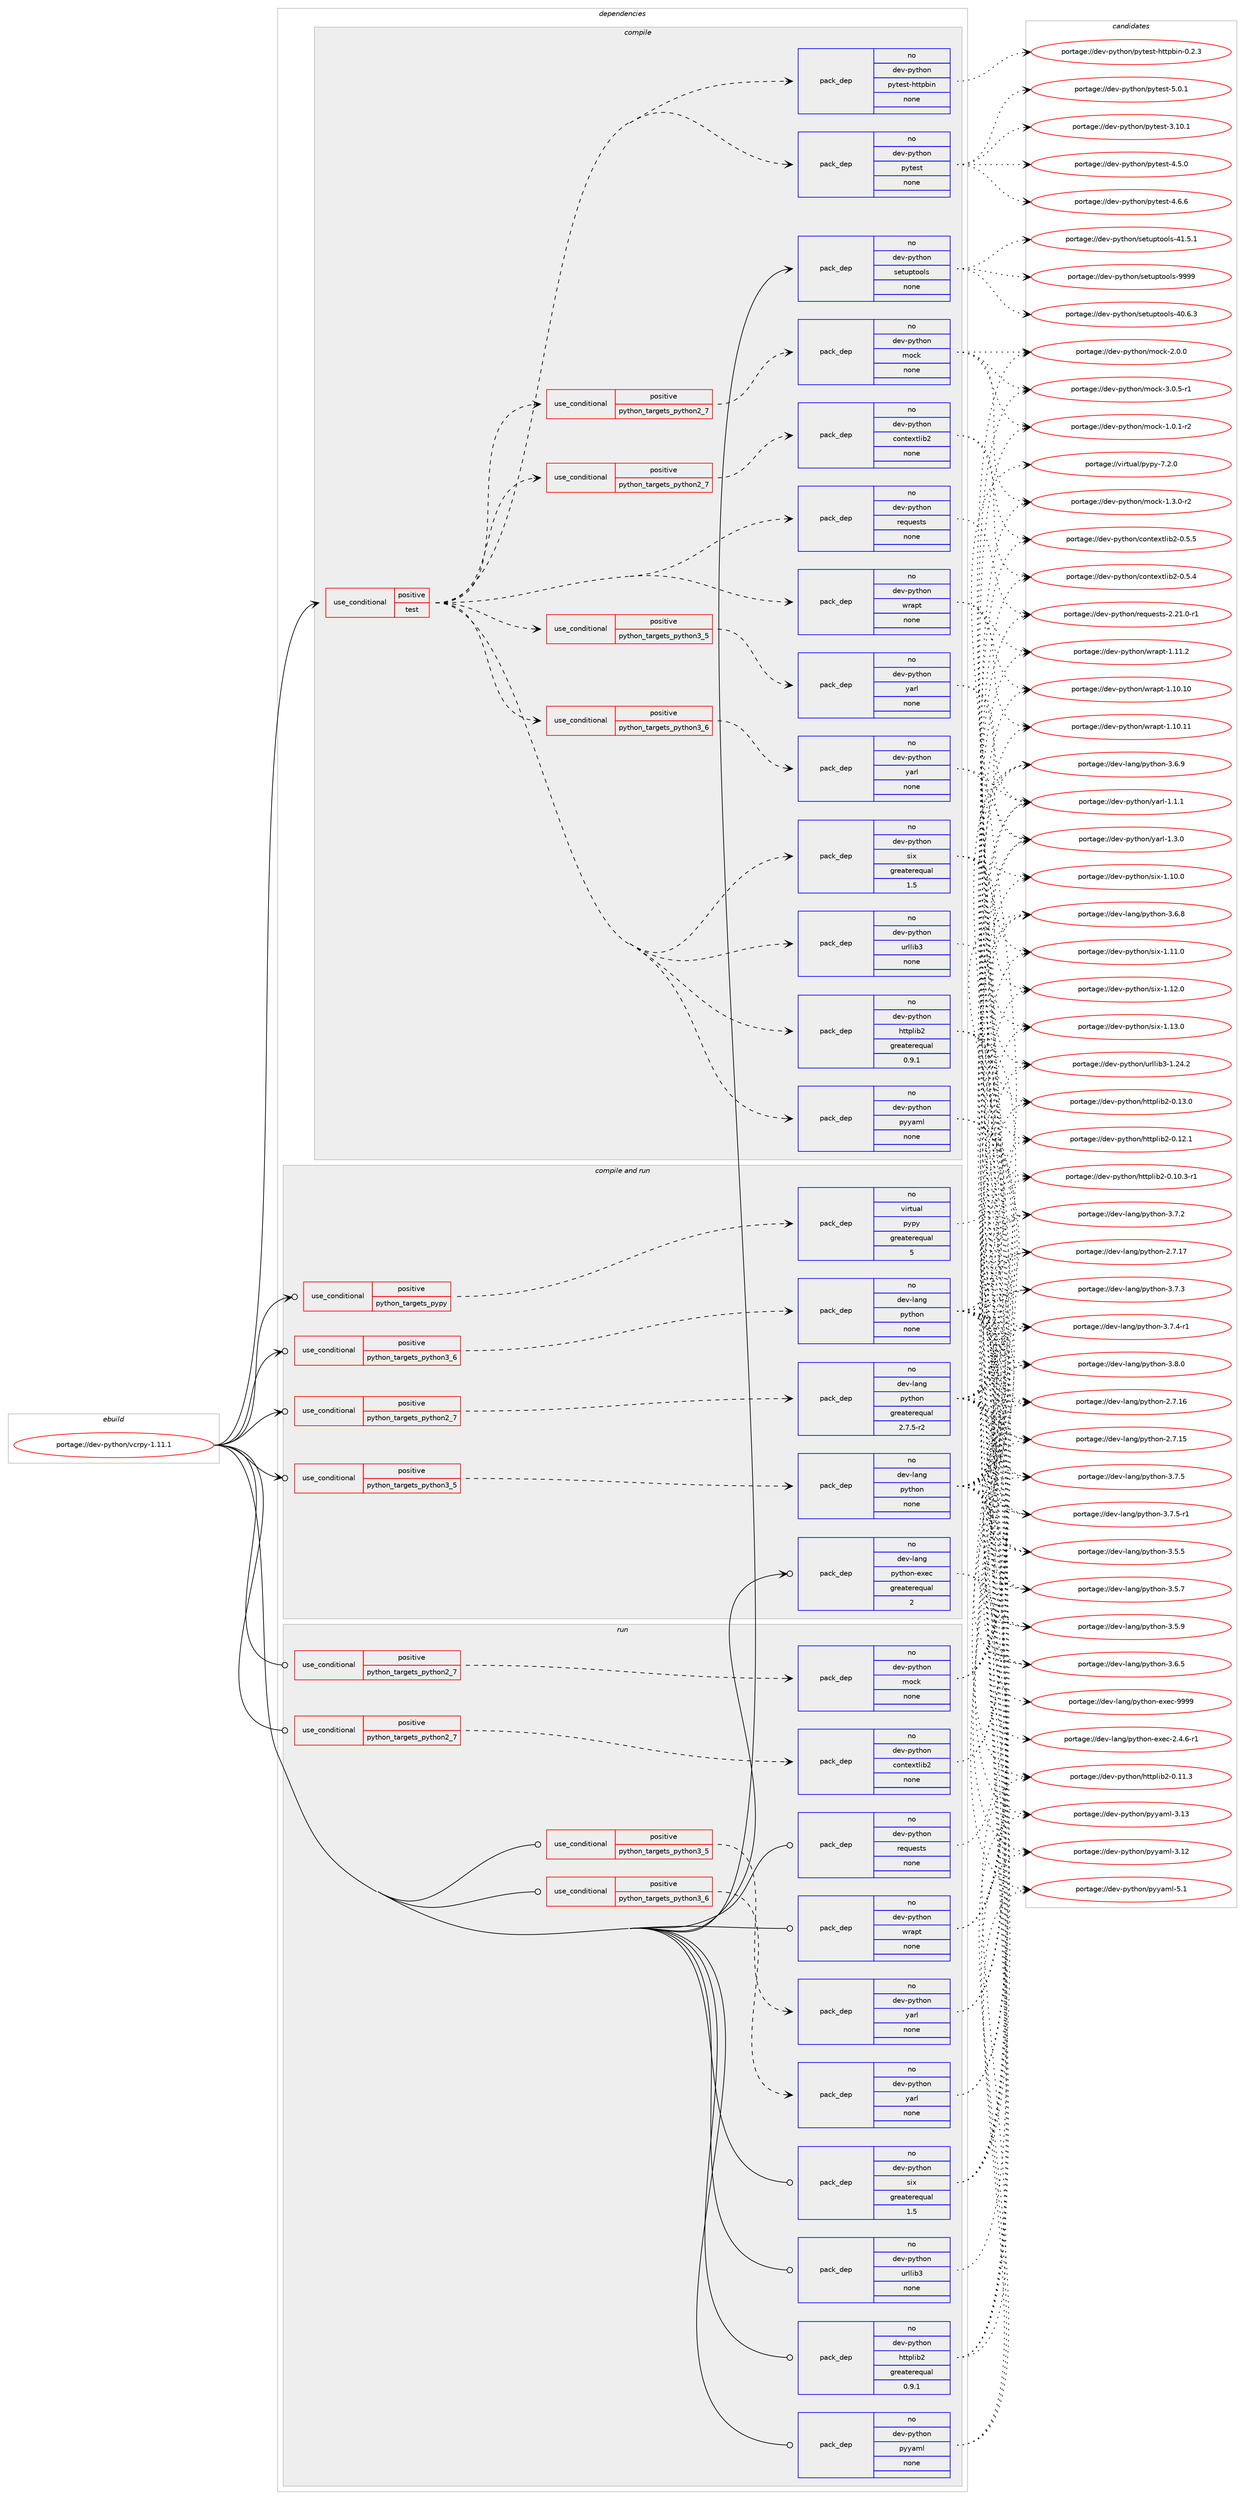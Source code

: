 digraph prolog {

# *************
# Graph options
# *************

newrank=true;
concentrate=true;
compound=true;
graph [rankdir=LR,fontname=Helvetica,fontsize=10,ranksep=1.5];#, ranksep=2.5, nodesep=0.2];
edge  [arrowhead=vee];
node  [fontname=Helvetica,fontsize=10];

# **********
# The ebuild
# **********

subgraph cluster_leftcol {
color=gray;
rank=same;
label=<<i>ebuild</i>>;
id [label="portage://dev-python/vcrpy-1.11.1", color=red, width=4, href="../dev-python/vcrpy-1.11.1.svg"];
}

# ****************
# The dependencies
# ****************

subgraph cluster_midcol {
color=gray;
label=<<i>dependencies</i>>;
subgraph cluster_compile {
fillcolor="#eeeeee";
style=filled;
label=<<i>compile</i>>;
subgraph cond40347 {
dependency177676 [label=<<TABLE BORDER="0" CELLBORDER="1" CELLSPACING="0" CELLPADDING="4"><TR><TD ROWSPAN="3" CELLPADDING="10">use_conditional</TD></TR><TR><TD>positive</TD></TR><TR><TD>test</TD></TR></TABLE>>, shape=none, color=red];
subgraph pack133919 {
dependency177677 [label=<<TABLE BORDER="0" CELLBORDER="1" CELLSPACING="0" CELLPADDING="4" WIDTH="220"><TR><TD ROWSPAN="6" CELLPADDING="30">pack_dep</TD></TR><TR><TD WIDTH="110">no</TD></TR><TR><TD>dev-python</TD></TR><TR><TD>httplib2</TD></TR><TR><TD>greaterequal</TD></TR><TR><TD>0.9.1</TD></TR></TABLE>>, shape=none, color=blue];
}
dependency177676:e -> dependency177677:w [weight=20,style="dashed",arrowhead="vee"];
subgraph pack133920 {
dependency177678 [label=<<TABLE BORDER="0" CELLBORDER="1" CELLSPACING="0" CELLPADDING="4" WIDTH="220"><TR><TD ROWSPAN="6" CELLPADDING="30">pack_dep</TD></TR><TR><TD WIDTH="110">no</TD></TR><TR><TD>dev-python</TD></TR><TR><TD>pyyaml</TD></TR><TR><TD>none</TD></TR><TR><TD></TD></TR></TABLE>>, shape=none, color=blue];
}
dependency177676:e -> dependency177678:w [weight=20,style="dashed",arrowhead="vee"];
subgraph pack133921 {
dependency177679 [label=<<TABLE BORDER="0" CELLBORDER="1" CELLSPACING="0" CELLPADDING="4" WIDTH="220"><TR><TD ROWSPAN="6" CELLPADDING="30">pack_dep</TD></TR><TR><TD WIDTH="110">no</TD></TR><TR><TD>dev-python</TD></TR><TR><TD>requests</TD></TR><TR><TD>none</TD></TR><TR><TD></TD></TR></TABLE>>, shape=none, color=blue];
}
dependency177676:e -> dependency177679:w [weight=20,style="dashed",arrowhead="vee"];
subgraph pack133922 {
dependency177680 [label=<<TABLE BORDER="0" CELLBORDER="1" CELLSPACING="0" CELLPADDING="4" WIDTH="220"><TR><TD ROWSPAN="6" CELLPADDING="30">pack_dep</TD></TR><TR><TD WIDTH="110">no</TD></TR><TR><TD>dev-python</TD></TR><TR><TD>six</TD></TR><TR><TD>greaterequal</TD></TR><TR><TD>1.5</TD></TR></TABLE>>, shape=none, color=blue];
}
dependency177676:e -> dependency177680:w [weight=20,style="dashed",arrowhead="vee"];
subgraph pack133923 {
dependency177681 [label=<<TABLE BORDER="0" CELLBORDER="1" CELLSPACING="0" CELLPADDING="4" WIDTH="220"><TR><TD ROWSPAN="6" CELLPADDING="30">pack_dep</TD></TR><TR><TD WIDTH="110">no</TD></TR><TR><TD>dev-python</TD></TR><TR><TD>urllib3</TD></TR><TR><TD>none</TD></TR><TR><TD></TD></TR></TABLE>>, shape=none, color=blue];
}
dependency177676:e -> dependency177681:w [weight=20,style="dashed",arrowhead="vee"];
subgraph pack133924 {
dependency177682 [label=<<TABLE BORDER="0" CELLBORDER="1" CELLSPACING="0" CELLPADDING="4" WIDTH="220"><TR><TD ROWSPAN="6" CELLPADDING="30">pack_dep</TD></TR><TR><TD WIDTH="110">no</TD></TR><TR><TD>dev-python</TD></TR><TR><TD>wrapt</TD></TR><TR><TD>none</TD></TR><TR><TD></TD></TR></TABLE>>, shape=none, color=blue];
}
dependency177676:e -> dependency177682:w [weight=20,style="dashed",arrowhead="vee"];
subgraph cond40348 {
dependency177683 [label=<<TABLE BORDER="0" CELLBORDER="1" CELLSPACING="0" CELLPADDING="4"><TR><TD ROWSPAN="3" CELLPADDING="10">use_conditional</TD></TR><TR><TD>positive</TD></TR><TR><TD>python_targets_python2_7</TD></TR></TABLE>>, shape=none, color=red];
subgraph pack133925 {
dependency177684 [label=<<TABLE BORDER="0" CELLBORDER="1" CELLSPACING="0" CELLPADDING="4" WIDTH="220"><TR><TD ROWSPAN="6" CELLPADDING="30">pack_dep</TD></TR><TR><TD WIDTH="110">no</TD></TR><TR><TD>dev-python</TD></TR><TR><TD>mock</TD></TR><TR><TD>none</TD></TR><TR><TD></TD></TR></TABLE>>, shape=none, color=blue];
}
dependency177683:e -> dependency177684:w [weight=20,style="dashed",arrowhead="vee"];
}
dependency177676:e -> dependency177683:w [weight=20,style="dashed",arrowhead="vee"];
subgraph cond40349 {
dependency177685 [label=<<TABLE BORDER="0" CELLBORDER="1" CELLSPACING="0" CELLPADDING="4"><TR><TD ROWSPAN="3" CELLPADDING="10">use_conditional</TD></TR><TR><TD>positive</TD></TR><TR><TD>python_targets_python2_7</TD></TR></TABLE>>, shape=none, color=red];
subgraph pack133926 {
dependency177686 [label=<<TABLE BORDER="0" CELLBORDER="1" CELLSPACING="0" CELLPADDING="4" WIDTH="220"><TR><TD ROWSPAN="6" CELLPADDING="30">pack_dep</TD></TR><TR><TD WIDTH="110">no</TD></TR><TR><TD>dev-python</TD></TR><TR><TD>contextlib2</TD></TR><TR><TD>none</TD></TR><TR><TD></TD></TR></TABLE>>, shape=none, color=blue];
}
dependency177685:e -> dependency177686:w [weight=20,style="dashed",arrowhead="vee"];
}
dependency177676:e -> dependency177685:w [weight=20,style="dashed",arrowhead="vee"];
subgraph cond40350 {
dependency177687 [label=<<TABLE BORDER="0" CELLBORDER="1" CELLSPACING="0" CELLPADDING="4"><TR><TD ROWSPAN="3" CELLPADDING="10">use_conditional</TD></TR><TR><TD>positive</TD></TR><TR><TD>python_targets_python3_5</TD></TR></TABLE>>, shape=none, color=red];
subgraph pack133927 {
dependency177688 [label=<<TABLE BORDER="0" CELLBORDER="1" CELLSPACING="0" CELLPADDING="4" WIDTH="220"><TR><TD ROWSPAN="6" CELLPADDING="30">pack_dep</TD></TR><TR><TD WIDTH="110">no</TD></TR><TR><TD>dev-python</TD></TR><TR><TD>yarl</TD></TR><TR><TD>none</TD></TR><TR><TD></TD></TR></TABLE>>, shape=none, color=blue];
}
dependency177687:e -> dependency177688:w [weight=20,style="dashed",arrowhead="vee"];
}
dependency177676:e -> dependency177687:w [weight=20,style="dashed",arrowhead="vee"];
subgraph cond40351 {
dependency177689 [label=<<TABLE BORDER="0" CELLBORDER="1" CELLSPACING="0" CELLPADDING="4"><TR><TD ROWSPAN="3" CELLPADDING="10">use_conditional</TD></TR><TR><TD>positive</TD></TR><TR><TD>python_targets_python3_6</TD></TR></TABLE>>, shape=none, color=red];
subgraph pack133928 {
dependency177690 [label=<<TABLE BORDER="0" CELLBORDER="1" CELLSPACING="0" CELLPADDING="4" WIDTH="220"><TR><TD ROWSPAN="6" CELLPADDING="30">pack_dep</TD></TR><TR><TD WIDTH="110">no</TD></TR><TR><TD>dev-python</TD></TR><TR><TD>yarl</TD></TR><TR><TD>none</TD></TR><TR><TD></TD></TR></TABLE>>, shape=none, color=blue];
}
dependency177689:e -> dependency177690:w [weight=20,style="dashed",arrowhead="vee"];
}
dependency177676:e -> dependency177689:w [weight=20,style="dashed",arrowhead="vee"];
subgraph pack133929 {
dependency177691 [label=<<TABLE BORDER="0" CELLBORDER="1" CELLSPACING="0" CELLPADDING="4" WIDTH="220"><TR><TD ROWSPAN="6" CELLPADDING="30">pack_dep</TD></TR><TR><TD WIDTH="110">no</TD></TR><TR><TD>dev-python</TD></TR><TR><TD>pytest</TD></TR><TR><TD>none</TD></TR><TR><TD></TD></TR></TABLE>>, shape=none, color=blue];
}
dependency177676:e -> dependency177691:w [weight=20,style="dashed",arrowhead="vee"];
subgraph pack133930 {
dependency177692 [label=<<TABLE BORDER="0" CELLBORDER="1" CELLSPACING="0" CELLPADDING="4" WIDTH="220"><TR><TD ROWSPAN="6" CELLPADDING="30">pack_dep</TD></TR><TR><TD WIDTH="110">no</TD></TR><TR><TD>dev-python</TD></TR><TR><TD>pytest-httpbin</TD></TR><TR><TD>none</TD></TR><TR><TD></TD></TR></TABLE>>, shape=none, color=blue];
}
dependency177676:e -> dependency177692:w [weight=20,style="dashed",arrowhead="vee"];
}
id:e -> dependency177676:w [weight=20,style="solid",arrowhead="vee"];
subgraph pack133931 {
dependency177693 [label=<<TABLE BORDER="0" CELLBORDER="1" CELLSPACING="0" CELLPADDING="4" WIDTH="220"><TR><TD ROWSPAN="6" CELLPADDING="30">pack_dep</TD></TR><TR><TD WIDTH="110">no</TD></TR><TR><TD>dev-python</TD></TR><TR><TD>setuptools</TD></TR><TR><TD>none</TD></TR><TR><TD></TD></TR></TABLE>>, shape=none, color=blue];
}
id:e -> dependency177693:w [weight=20,style="solid",arrowhead="vee"];
}
subgraph cluster_compileandrun {
fillcolor="#eeeeee";
style=filled;
label=<<i>compile and run</i>>;
subgraph cond40352 {
dependency177694 [label=<<TABLE BORDER="0" CELLBORDER="1" CELLSPACING="0" CELLPADDING="4"><TR><TD ROWSPAN="3" CELLPADDING="10">use_conditional</TD></TR><TR><TD>positive</TD></TR><TR><TD>python_targets_pypy</TD></TR></TABLE>>, shape=none, color=red];
subgraph pack133932 {
dependency177695 [label=<<TABLE BORDER="0" CELLBORDER="1" CELLSPACING="0" CELLPADDING="4" WIDTH="220"><TR><TD ROWSPAN="6" CELLPADDING="30">pack_dep</TD></TR><TR><TD WIDTH="110">no</TD></TR><TR><TD>virtual</TD></TR><TR><TD>pypy</TD></TR><TR><TD>greaterequal</TD></TR><TR><TD>5</TD></TR></TABLE>>, shape=none, color=blue];
}
dependency177694:e -> dependency177695:w [weight=20,style="dashed",arrowhead="vee"];
}
id:e -> dependency177694:w [weight=20,style="solid",arrowhead="odotvee"];
subgraph cond40353 {
dependency177696 [label=<<TABLE BORDER="0" CELLBORDER="1" CELLSPACING="0" CELLPADDING="4"><TR><TD ROWSPAN="3" CELLPADDING="10">use_conditional</TD></TR><TR><TD>positive</TD></TR><TR><TD>python_targets_python2_7</TD></TR></TABLE>>, shape=none, color=red];
subgraph pack133933 {
dependency177697 [label=<<TABLE BORDER="0" CELLBORDER="1" CELLSPACING="0" CELLPADDING="4" WIDTH="220"><TR><TD ROWSPAN="6" CELLPADDING="30">pack_dep</TD></TR><TR><TD WIDTH="110">no</TD></TR><TR><TD>dev-lang</TD></TR><TR><TD>python</TD></TR><TR><TD>greaterequal</TD></TR><TR><TD>2.7.5-r2</TD></TR></TABLE>>, shape=none, color=blue];
}
dependency177696:e -> dependency177697:w [weight=20,style="dashed",arrowhead="vee"];
}
id:e -> dependency177696:w [weight=20,style="solid",arrowhead="odotvee"];
subgraph cond40354 {
dependency177698 [label=<<TABLE BORDER="0" CELLBORDER="1" CELLSPACING="0" CELLPADDING="4"><TR><TD ROWSPAN="3" CELLPADDING="10">use_conditional</TD></TR><TR><TD>positive</TD></TR><TR><TD>python_targets_python3_5</TD></TR></TABLE>>, shape=none, color=red];
subgraph pack133934 {
dependency177699 [label=<<TABLE BORDER="0" CELLBORDER="1" CELLSPACING="0" CELLPADDING="4" WIDTH="220"><TR><TD ROWSPAN="6" CELLPADDING="30">pack_dep</TD></TR><TR><TD WIDTH="110">no</TD></TR><TR><TD>dev-lang</TD></TR><TR><TD>python</TD></TR><TR><TD>none</TD></TR><TR><TD></TD></TR></TABLE>>, shape=none, color=blue];
}
dependency177698:e -> dependency177699:w [weight=20,style="dashed",arrowhead="vee"];
}
id:e -> dependency177698:w [weight=20,style="solid",arrowhead="odotvee"];
subgraph cond40355 {
dependency177700 [label=<<TABLE BORDER="0" CELLBORDER="1" CELLSPACING="0" CELLPADDING="4"><TR><TD ROWSPAN="3" CELLPADDING="10">use_conditional</TD></TR><TR><TD>positive</TD></TR><TR><TD>python_targets_python3_6</TD></TR></TABLE>>, shape=none, color=red];
subgraph pack133935 {
dependency177701 [label=<<TABLE BORDER="0" CELLBORDER="1" CELLSPACING="0" CELLPADDING="4" WIDTH="220"><TR><TD ROWSPAN="6" CELLPADDING="30">pack_dep</TD></TR><TR><TD WIDTH="110">no</TD></TR><TR><TD>dev-lang</TD></TR><TR><TD>python</TD></TR><TR><TD>none</TD></TR><TR><TD></TD></TR></TABLE>>, shape=none, color=blue];
}
dependency177700:e -> dependency177701:w [weight=20,style="dashed",arrowhead="vee"];
}
id:e -> dependency177700:w [weight=20,style="solid",arrowhead="odotvee"];
subgraph pack133936 {
dependency177702 [label=<<TABLE BORDER="0" CELLBORDER="1" CELLSPACING="0" CELLPADDING="4" WIDTH="220"><TR><TD ROWSPAN="6" CELLPADDING="30">pack_dep</TD></TR><TR><TD WIDTH="110">no</TD></TR><TR><TD>dev-lang</TD></TR><TR><TD>python-exec</TD></TR><TR><TD>greaterequal</TD></TR><TR><TD>2</TD></TR></TABLE>>, shape=none, color=blue];
}
id:e -> dependency177702:w [weight=20,style="solid",arrowhead="odotvee"];
}
subgraph cluster_run {
fillcolor="#eeeeee";
style=filled;
label=<<i>run</i>>;
subgraph cond40356 {
dependency177703 [label=<<TABLE BORDER="0" CELLBORDER="1" CELLSPACING="0" CELLPADDING="4"><TR><TD ROWSPAN="3" CELLPADDING="10">use_conditional</TD></TR><TR><TD>positive</TD></TR><TR><TD>python_targets_python2_7</TD></TR></TABLE>>, shape=none, color=red];
subgraph pack133937 {
dependency177704 [label=<<TABLE BORDER="0" CELLBORDER="1" CELLSPACING="0" CELLPADDING="4" WIDTH="220"><TR><TD ROWSPAN="6" CELLPADDING="30">pack_dep</TD></TR><TR><TD WIDTH="110">no</TD></TR><TR><TD>dev-python</TD></TR><TR><TD>contextlib2</TD></TR><TR><TD>none</TD></TR><TR><TD></TD></TR></TABLE>>, shape=none, color=blue];
}
dependency177703:e -> dependency177704:w [weight=20,style="dashed",arrowhead="vee"];
}
id:e -> dependency177703:w [weight=20,style="solid",arrowhead="odot"];
subgraph cond40357 {
dependency177705 [label=<<TABLE BORDER="0" CELLBORDER="1" CELLSPACING="0" CELLPADDING="4"><TR><TD ROWSPAN="3" CELLPADDING="10">use_conditional</TD></TR><TR><TD>positive</TD></TR><TR><TD>python_targets_python2_7</TD></TR></TABLE>>, shape=none, color=red];
subgraph pack133938 {
dependency177706 [label=<<TABLE BORDER="0" CELLBORDER="1" CELLSPACING="0" CELLPADDING="4" WIDTH="220"><TR><TD ROWSPAN="6" CELLPADDING="30">pack_dep</TD></TR><TR><TD WIDTH="110">no</TD></TR><TR><TD>dev-python</TD></TR><TR><TD>mock</TD></TR><TR><TD>none</TD></TR><TR><TD></TD></TR></TABLE>>, shape=none, color=blue];
}
dependency177705:e -> dependency177706:w [weight=20,style="dashed",arrowhead="vee"];
}
id:e -> dependency177705:w [weight=20,style="solid",arrowhead="odot"];
subgraph cond40358 {
dependency177707 [label=<<TABLE BORDER="0" CELLBORDER="1" CELLSPACING="0" CELLPADDING="4"><TR><TD ROWSPAN="3" CELLPADDING="10">use_conditional</TD></TR><TR><TD>positive</TD></TR><TR><TD>python_targets_python3_5</TD></TR></TABLE>>, shape=none, color=red];
subgraph pack133939 {
dependency177708 [label=<<TABLE BORDER="0" CELLBORDER="1" CELLSPACING="0" CELLPADDING="4" WIDTH="220"><TR><TD ROWSPAN="6" CELLPADDING="30">pack_dep</TD></TR><TR><TD WIDTH="110">no</TD></TR><TR><TD>dev-python</TD></TR><TR><TD>yarl</TD></TR><TR><TD>none</TD></TR><TR><TD></TD></TR></TABLE>>, shape=none, color=blue];
}
dependency177707:e -> dependency177708:w [weight=20,style="dashed",arrowhead="vee"];
}
id:e -> dependency177707:w [weight=20,style="solid",arrowhead="odot"];
subgraph cond40359 {
dependency177709 [label=<<TABLE BORDER="0" CELLBORDER="1" CELLSPACING="0" CELLPADDING="4"><TR><TD ROWSPAN="3" CELLPADDING="10">use_conditional</TD></TR><TR><TD>positive</TD></TR><TR><TD>python_targets_python3_6</TD></TR></TABLE>>, shape=none, color=red];
subgraph pack133940 {
dependency177710 [label=<<TABLE BORDER="0" CELLBORDER="1" CELLSPACING="0" CELLPADDING="4" WIDTH="220"><TR><TD ROWSPAN="6" CELLPADDING="30">pack_dep</TD></TR><TR><TD WIDTH="110">no</TD></TR><TR><TD>dev-python</TD></TR><TR><TD>yarl</TD></TR><TR><TD>none</TD></TR><TR><TD></TD></TR></TABLE>>, shape=none, color=blue];
}
dependency177709:e -> dependency177710:w [weight=20,style="dashed",arrowhead="vee"];
}
id:e -> dependency177709:w [weight=20,style="solid",arrowhead="odot"];
subgraph pack133941 {
dependency177711 [label=<<TABLE BORDER="0" CELLBORDER="1" CELLSPACING="0" CELLPADDING="4" WIDTH="220"><TR><TD ROWSPAN="6" CELLPADDING="30">pack_dep</TD></TR><TR><TD WIDTH="110">no</TD></TR><TR><TD>dev-python</TD></TR><TR><TD>httplib2</TD></TR><TR><TD>greaterequal</TD></TR><TR><TD>0.9.1</TD></TR></TABLE>>, shape=none, color=blue];
}
id:e -> dependency177711:w [weight=20,style="solid",arrowhead="odot"];
subgraph pack133942 {
dependency177712 [label=<<TABLE BORDER="0" CELLBORDER="1" CELLSPACING="0" CELLPADDING="4" WIDTH="220"><TR><TD ROWSPAN="6" CELLPADDING="30">pack_dep</TD></TR><TR><TD WIDTH="110">no</TD></TR><TR><TD>dev-python</TD></TR><TR><TD>pyyaml</TD></TR><TR><TD>none</TD></TR><TR><TD></TD></TR></TABLE>>, shape=none, color=blue];
}
id:e -> dependency177712:w [weight=20,style="solid",arrowhead="odot"];
subgraph pack133943 {
dependency177713 [label=<<TABLE BORDER="0" CELLBORDER="1" CELLSPACING="0" CELLPADDING="4" WIDTH="220"><TR><TD ROWSPAN="6" CELLPADDING="30">pack_dep</TD></TR><TR><TD WIDTH="110">no</TD></TR><TR><TD>dev-python</TD></TR><TR><TD>requests</TD></TR><TR><TD>none</TD></TR><TR><TD></TD></TR></TABLE>>, shape=none, color=blue];
}
id:e -> dependency177713:w [weight=20,style="solid",arrowhead="odot"];
subgraph pack133944 {
dependency177714 [label=<<TABLE BORDER="0" CELLBORDER="1" CELLSPACING="0" CELLPADDING="4" WIDTH="220"><TR><TD ROWSPAN="6" CELLPADDING="30">pack_dep</TD></TR><TR><TD WIDTH="110">no</TD></TR><TR><TD>dev-python</TD></TR><TR><TD>six</TD></TR><TR><TD>greaterequal</TD></TR><TR><TD>1.5</TD></TR></TABLE>>, shape=none, color=blue];
}
id:e -> dependency177714:w [weight=20,style="solid",arrowhead="odot"];
subgraph pack133945 {
dependency177715 [label=<<TABLE BORDER="0" CELLBORDER="1" CELLSPACING="0" CELLPADDING="4" WIDTH="220"><TR><TD ROWSPAN="6" CELLPADDING="30">pack_dep</TD></TR><TR><TD WIDTH="110">no</TD></TR><TR><TD>dev-python</TD></TR><TR><TD>urllib3</TD></TR><TR><TD>none</TD></TR><TR><TD></TD></TR></TABLE>>, shape=none, color=blue];
}
id:e -> dependency177715:w [weight=20,style="solid",arrowhead="odot"];
subgraph pack133946 {
dependency177716 [label=<<TABLE BORDER="0" CELLBORDER="1" CELLSPACING="0" CELLPADDING="4" WIDTH="220"><TR><TD ROWSPAN="6" CELLPADDING="30">pack_dep</TD></TR><TR><TD WIDTH="110">no</TD></TR><TR><TD>dev-python</TD></TR><TR><TD>wrapt</TD></TR><TR><TD>none</TD></TR><TR><TD></TD></TR></TABLE>>, shape=none, color=blue];
}
id:e -> dependency177716:w [weight=20,style="solid",arrowhead="odot"];
}
}

# **************
# The candidates
# **************

subgraph cluster_choices {
rank=same;
color=gray;
label=<<i>candidates</i>>;

subgraph choice133919 {
color=black;
nodesep=1;
choiceportage10010111845112121116104111110471041161161121081059850454846494846514511449 [label="portage://dev-python/httplib2-0.10.3-r1", color=red, width=4,href="../dev-python/httplib2-0.10.3-r1.svg"];
choiceportage1001011184511212111610411111047104116116112108105985045484649494651 [label="portage://dev-python/httplib2-0.11.3", color=red, width=4,href="../dev-python/httplib2-0.11.3.svg"];
choiceportage1001011184511212111610411111047104116116112108105985045484649504649 [label="portage://dev-python/httplib2-0.12.1", color=red, width=4,href="../dev-python/httplib2-0.12.1.svg"];
choiceportage1001011184511212111610411111047104116116112108105985045484649514648 [label="portage://dev-python/httplib2-0.13.0", color=red, width=4,href="../dev-python/httplib2-0.13.0.svg"];
dependency177677:e -> choiceportage10010111845112121116104111110471041161161121081059850454846494846514511449:w [style=dotted,weight="100"];
dependency177677:e -> choiceportage1001011184511212111610411111047104116116112108105985045484649494651:w [style=dotted,weight="100"];
dependency177677:e -> choiceportage1001011184511212111610411111047104116116112108105985045484649504649:w [style=dotted,weight="100"];
dependency177677:e -> choiceportage1001011184511212111610411111047104116116112108105985045484649514648:w [style=dotted,weight="100"];
}
subgraph choice133920 {
color=black;
nodesep=1;
choiceportage1001011184511212111610411111047112121121971091084551464950 [label="portage://dev-python/pyyaml-3.12", color=red, width=4,href="../dev-python/pyyaml-3.12.svg"];
choiceportage1001011184511212111610411111047112121121971091084551464951 [label="portage://dev-python/pyyaml-3.13", color=red, width=4,href="../dev-python/pyyaml-3.13.svg"];
choiceportage10010111845112121116104111110471121211219710910845534649 [label="portage://dev-python/pyyaml-5.1", color=red, width=4,href="../dev-python/pyyaml-5.1.svg"];
dependency177678:e -> choiceportage1001011184511212111610411111047112121121971091084551464950:w [style=dotted,weight="100"];
dependency177678:e -> choiceportage1001011184511212111610411111047112121121971091084551464951:w [style=dotted,weight="100"];
dependency177678:e -> choiceportage10010111845112121116104111110471121211219710910845534649:w [style=dotted,weight="100"];
}
subgraph choice133921 {
color=black;
nodesep=1;
choiceportage1001011184511212111610411111047114101113117101115116115455046504946484511449 [label="portage://dev-python/requests-2.21.0-r1", color=red, width=4,href="../dev-python/requests-2.21.0-r1.svg"];
dependency177679:e -> choiceportage1001011184511212111610411111047114101113117101115116115455046504946484511449:w [style=dotted,weight="100"];
}
subgraph choice133922 {
color=black;
nodesep=1;
choiceportage100101118451121211161041111104711510512045494649484648 [label="portage://dev-python/six-1.10.0", color=red, width=4,href="../dev-python/six-1.10.0.svg"];
choiceportage100101118451121211161041111104711510512045494649494648 [label="portage://dev-python/six-1.11.0", color=red, width=4,href="../dev-python/six-1.11.0.svg"];
choiceportage100101118451121211161041111104711510512045494649504648 [label="portage://dev-python/six-1.12.0", color=red, width=4,href="../dev-python/six-1.12.0.svg"];
choiceportage100101118451121211161041111104711510512045494649514648 [label="portage://dev-python/six-1.13.0", color=red, width=4,href="../dev-python/six-1.13.0.svg"];
dependency177680:e -> choiceportage100101118451121211161041111104711510512045494649484648:w [style=dotted,weight="100"];
dependency177680:e -> choiceportage100101118451121211161041111104711510512045494649494648:w [style=dotted,weight="100"];
dependency177680:e -> choiceportage100101118451121211161041111104711510512045494649504648:w [style=dotted,weight="100"];
dependency177680:e -> choiceportage100101118451121211161041111104711510512045494649514648:w [style=dotted,weight="100"];
}
subgraph choice133923 {
color=black;
nodesep=1;
choiceportage1001011184511212111610411111047117114108108105985145494650524650 [label="portage://dev-python/urllib3-1.24.2", color=red, width=4,href="../dev-python/urllib3-1.24.2.svg"];
dependency177681:e -> choiceportage1001011184511212111610411111047117114108108105985145494650524650:w [style=dotted,weight="100"];
}
subgraph choice133924 {
color=black;
nodesep=1;
choiceportage1001011184511212111610411111047119114971121164549464948464948 [label="portage://dev-python/wrapt-1.10.10", color=red, width=4,href="../dev-python/wrapt-1.10.10.svg"];
choiceportage1001011184511212111610411111047119114971121164549464948464949 [label="portage://dev-python/wrapt-1.10.11", color=red, width=4,href="../dev-python/wrapt-1.10.11.svg"];
choiceportage10010111845112121116104111110471191149711211645494649494650 [label="portage://dev-python/wrapt-1.11.2", color=red, width=4,href="../dev-python/wrapt-1.11.2.svg"];
dependency177682:e -> choiceportage1001011184511212111610411111047119114971121164549464948464948:w [style=dotted,weight="100"];
dependency177682:e -> choiceportage1001011184511212111610411111047119114971121164549464948464949:w [style=dotted,weight="100"];
dependency177682:e -> choiceportage10010111845112121116104111110471191149711211645494649494650:w [style=dotted,weight="100"];
}
subgraph choice133925 {
color=black;
nodesep=1;
choiceportage1001011184511212111610411111047109111991074549464846494511450 [label="portage://dev-python/mock-1.0.1-r2", color=red, width=4,href="../dev-python/mock-1.0.1-r2.svg"];
choiceportage1001011184511212111610411111047109111991074549465146484511450 [label="portage://dev-python/mock-1.3.0-r2", color=red, width=4,href="../dev-python/mock-1.3.0-r2.svg"];
choiceportage100101118451121211161041111104710911199107455046484648 [label="portage://dev-python/mock-2.0.0", color=red, width=4,href="../dev-python/mock-2.0.0.svg"];
choiceportage1001011184511212111610411111047109111991074551464846534511449 [label="portage://dev-python/mock-3.0.5-r1", color=red, width=4,href="../dev-python/mock-3.0.5-r1.svg"];
dependency177684:e -> choiceportage1001011184511212111610411111047109111991074549464846494511450:w [style=dotted,weight="100"];
dependency177684:e -> choiceportage1001011184511212111610411111047109111991074549465146484511450:w [style=dotted,weight="100"];
dependency177684:e -> choiceportage100101118451121211161041111104710911199107455046484648:w [style=dotted,weight="100"];
dependency177684:e -> choiceportage1001011184511212111610411111047109111991074551464846534511449:w [style=dotted,weight="100"];
}
subgraph choice133926 {
color=black;
nodesep=1;
choiceportage1001011184511212111610411111047991111101161011201161081059850454846534652 [label="portage://dev-python/contextlib2-0.5.4", color=red, width=4,href="../dev-python/contextlib2-0.5.4.svg"];
choiceportage1001011184511212111610411111047991111101161011201161081059850454846534653 [label="portage://dev-python/contextlib2-0.5.5", color=red, width=4,href="../dev-python/contextlib2-0.5.5.svg"];
dependency177686:e -> choiceportage1001011184511212111610411111047991111101161011201161081059850454846534652:w [style=dotted,weight="100"];
dependency177686:e -> choiceportage1001011184511212111610411111047991111101161011201161081059850454846534653:w [style=dotted,weight="100"];
}
subgraph choice133927 {
color=black;
nodesep=1;
choiceportage100101118451121211161041111104712197114108454946494649 [label="portage://dev-python/yarl-1.1.1", color=red, width=4,href="../dev-python/yarl-1.1.1.svg"];
choiceportage100101118451121211161041111104712197114108454946514648 [label="portage://dev-python/yarl-1.3.0", color=red, width=4,href="../dev-python/yarl-1.3.0.svg"];
dependency177688:e -> choiceportage100101118451121211161041111104712197114108454946494649:w [style=dotted,weight="100"];
dependency177688:e -> choiceportage100101118451121211161041111104712197114108454946514648:w [style=dotted,weight="100"];
}
subgraph choice133928 {
color=black;
nodesep=1;
choiceportage100101118451121211161041111104712197114108454946494649 [label="portage://dev-python/yarl-1.1.1", color=red, width=4,href="../dev-python/yarl-1.1.1.svg"];
choiceportage100101118451121211161041111104712197114108454946514648 [label="portage://dev-python/yarl-1.3.0", color=red, width=4,href="../dev-python/yarl-1.3.0.svg"];
dependency177690:e -> choiceportage100101118451121211161041111104712197114108454946494649:w [style=dotted,weight="100"];
dependency177690:e -> choiceportage100101118451121211161041111104712197114108454946514648:w [style=dotted,weight="100"];
}
subgraph choice133929 {
color=black;
nodesep=1;
choiceportage100101118451121211161041111104711212111610111511645514649484649 [label="portage://dev-python/pytest-3.10.1", color=red, width=4,href="../dev-python/pytest-3.10.1.svg"];
choiceportage1001011184511212111610411111047112121116101115116455246534648 [label="portage://dev-python/pytest-4.5.0", color=red, width=4,href="../dev-python/pytest-4.5.0.svg"];
choiceportage1001011184511212111610411111047112121116101115116455246544654 [label="portage://dev-python/pytest-4.6.6", color=red, width=4,href="../dev-python/pytest-4.6.6.svg"];
choiceportage1001011184511212111610411111047112121116101115116455346484649 [label="portage://dev-python/pytest-5.0.1", color=red, width=4,href="../dev-python/pytest-5.0.1.svg"];
dependency177691:e -> choiceportage100101118451121211161041111104711212111610111511645514649484649:w [style=dotted,weight="100"];
dependency177691:e -> choiceportage1001011184511212111610411111047112121116101115116455246534648:w [style=dotted,weight="100"];
dependency177691:e -> choiceportage1001011184511212111610411111047112121116101115116455246544654:w [style=dotted,weight="100"];
dependency177691:e -> choiceportage1001011184511212111610411111047112121116101115116455346484649:w [style=dotted,weight="100"];
}
subgraph choice133930 {
color=black;
nodesep=1;
choiceportage10010111845112121116104111110471121211161011151164510411611611298105110454846504651 [label="portage://dev-python/pytest-httpbin-0.2.3", color=red, width=4,href="../dev-python/pytest-httpbin-0.2.3.svg"];
dependency177692:e -> choiceportage10010111845112121116104111110471121211161011151164510411611611298105110454846504651:w [style=dotted,weight="100"];
}
subgraph choice133931 {
color=black;
nodesep=1;
choiceportage100101118451121211161041111104711510111611711211611111110811545524846544651 [label="portage://dev-python/setuptools-40.6.3", color=red, width=4,href="../dev-python/setuptools-40.6.3.svg"];
choiceportage100101118451121211161041111104711510111611711211611111110811545524946534649 [label="portage://dev-python/setuptools-41.5.1", color=red, width=4,href="../dev-python/setuptools-41.5.1.svg"];
choiceportage10010111845112121116104111110471151011161171121161111111081154557575757 [label="portage://dev-python/setuptools-9999", color=red, width=4,href="../dev-python/setuptools-9999.svg"];
dependency177693:e -> choiceportage100101118451121211161041111104711510111611711211611111110811545524846544651:w [style=dotted,weight="100"];
dependency177693:e -> choiceportage100101118451121211161041111104711510111611711211611111110811545524946534649:w [style=dotted,weight="100"];
dependency177693:e -> choiceportage10010111845112121116104111110471151011161171121161111111081154557575757:w [style=dotted,weight="100"];
}
subgraph choice133932 {
color=black;
nodesep=1;
choiceportage1181051141161179710847112121112121455546504648 [label="portage://virtual/pypy-7.2.0", color=red, width=4,href="../virtual/pypy-7.2.0.svg"];
dependency177695:e -> choiceportage1181051141161179710847112121112121455546504648:w [style=dotted,weight="100"];
}
subgraph choice133933 {
color=black;
nodesep=1;
choiceportage10010111845108971101034711212111610411111045504655464953 [label="portage://dev-lang/python-2.7.15", color=red, width=4,href="../dev-lang/python-2.7.15.svg"];
choiceportage10010111845108971101034711212111610411111045504655464954 [label="portage://dev-lang/python-2.7.16", color=red, width=4,href="../dev-lang/python-2.7.16.svg"];
choiceportage10010111845108971101034711212111610411111045504655464955 [label="portage://dev-lang/python-2.7.17", color=red, width=4,href="../dev-lang/python-2.7.17.svg"];
choiceportage100101118451089711010347112121116104111110455146534653 [label="portage://dev-lang/python-3.5.5", color=red, width=4,href="../dev-lang/python-3.5.5.svg"];
choiceportage100101118451089711010347112121116104111110455146534655 [label="portage://dev-lang/python-3.5.7", color=red, width=4,href="../dev-lang/python-3.5.7.svg"];
choiceportage100101118451089711010347112121116104111110455146534657 [label="portage://dev-lang/python-3.5.9", color=red, width=4,href="../dev-lang/python-3.5.9.svg"];
choiceportage100101118451089711010347112121116104111110455146544653 [label="portage://dev-lang/python-3.6.5", color=red, width=4,href="../dev-lang/python-3.6.5.svg"];
choiceportage100101118451089711010347112121116104111110455146544656 [label="portage://dev-lang/python-3.6.8", color=red, width=4,href="../dev-lang/python-3.6.8.svg"];
choiceportage100101118451089711010347112121116104111110455146544657 [label="portage://dev-lang/python-3.6.9", color=red, width=4,href="../dev-lang/python-3.6.9.svg"];
choiceportage100101118451089711010347112121116104111110455146554650 [label="portage://dev-lang/python-3.7.2", color=red, width=4,href="../dev-lang/python-3.7.2.svg"];
choiceportage100101118451089711010347112121116104111110455146554651 [label="portage://dev-lang/python-3.7.3", color=red, width=4,href="../dev-lang/python-3.7.3.svg"];
choiceportage1001011184510897110103471121211161041111104551465546524511449 [label="portage://dev-lang/python-3.7.4-r1", color=red, width=4,href="../dev-lang/python-3.7.4-r1.svg"];
choiceportage100101118451089711010347112121116104111110455146554653 [label="portage://dev-lang/python-3.7.5", color=red, width=4,href="../dev-lang/python-3.7.5.svg"];
choiceportage1001011184510897110103471121211161041111104551465546534511449 [label="portage://dev-lang/python-3.7.5-r1", color=red, width=4,href="../dev-lang/python-3.7.5-r1.svg"];
choiceportage100101118451089711010347112121116104111110455146564648 [label="portage://dev-lang/python-3.8.0", color=red, width=4,href="../dev-lang/python-3.8.0.svg"];
dependency177697:e -> choiceportage10010111845108971101034711212111610411111045504655464953:w [style=dotted,weight="100"];
dependency177697:e -> choiceportage10010111845108971101034711212111610411111045504655464954:w [style=dotted,weight="100"];
dependency177697:e -> choiceportage10010111845108971101034711212111610411111045504655464955:w [style=dotted,weight="100"];
dependency177697:e -> choiceportage100101118451089711010347112121116104111110455146534653:w [style=dotted,weight="100"];
dependency177697:e -> choiceportage100101118451089711010347112121116104111110455146534655:w [style=dotted,weight="100"];
dependency177697:e -> choiceportage100101118451089711010347112121116104111110455146534657:w [style=dotted,weight="100"];
dependency177697:e -> choiceportage100101118451089711010347112121116104111110455146544653:w [style=dotted,weight="100"];
dependency177697:e -> choiceportage100101118451089711010347112121116104111110455146544656:w [style=dotted,weight="100"];
dependency177697:e -> choiceportage100101118451089711010347112121116104111110455146544657:w [style=dotted,weight="100"];
dependency177697:e -> choiceportage100101118451089711010347112121116104111110455146554650:w [style=dotted,weight="100"];
dependency177697:e -> choiceportage100101118451089711010347112121116104111110455146554651:w [style=dotted,weight="100"];
dependency177697:e -> choiceportage1001011184510897110103471121211161041111104551465546524511449:w [style=dotted,weight="100"];
dependency177697:e -> choiceportage100101118451089711010347112121116104111110455146554653:w [style=dotted,weight="100"];
dependency177697:e -> choiceportage1001011184510897110103471121211161041111104551465546534511449:w [style=dotted,weight="100"];
dependency177697:e -> choiceportage100101118451089711010347112121116104111110455146564648:w [style=dotted,weight="100"];
}
subgraph choice133934 {
color=black;
nodesep=1;
choiceportage10010111845108971101034711212111610411111045504655464953 [label="portage://dev-lang/python-2.7.15", color=red, width=4,href="../dev-lang/python-2.7.15.svg"];
choiceportage10010111845108971101034711212111610411111045504655464954 [label="portage://dev-lang/python-2.7.16", color=red, width=4,href="../dev-lang/python-2.7.16.svg"];
choiceportage10010111845108971101034711212111610411111045504655464955 [label="portage://dev-lang/python-2.7.17", color=red, width=4,href="../dev-lang/python-2.7.17.svg"];
choiceportage100101118451089711010347112121116104111110455146534653 [label="portage://dev-lang/python-3.5.5", color=red, width=4,href="../dev-lang/python-3.5.5.svg"];
choiceportage100101118451089711010347112121116104111110455146534655 [label="portage://dev-lang/python-3.5.7", color=red, width=4,href="../dev-lang/python-3.5.7.svg"];
choiceportage100101118451089711010347112121116104111110455146534657 [label="portage://dev-lang/python-3.5.9", color=red, width=4,href="../dev-lang/python-3.5.9.svg"];
choiceportage100101118451089711010347112121116104111110455146544653 [label="portage://dev-lang/python-3.6.5", color=red, width=4,href="../dev-lang/python-3.6.5.svg"];
choiceportage100101118451089711010347112121116104111110455146544656 [label="portage://dev-lang/python-3.6.8", color=red, width=4,href="../dev-lang/python-3.6.8.svg"];
choiceportage100101118451089711010347112121116104111110455146544657 [label="portage://dev-lang/python-3.6.9", color=red, width=4,href="../dev-lang/python-3.6.9.svg"];
choiceportage100101118451089711010347112121116104111110455146554650 [label="portage://dev-lang/python-3.7.2", color=red, width=4,href="../dev-lang/python-3.7.2.svg"];
choiceportage100101118451089711010347112121116104111110455146554651 [label="portage://dev-lang/python-3.7.3", color=red, width=4,href="../dev-lang/python-3.7.3.svg"];
choiceportage1001011184510897110103471121211161041111104551465546524511449 [label="portage://dev-lang/python-3.7.4-r1", color=red, width=4,href="../dev-lang/python-3.7.4-r1.svg"];
choiceportage100101118451089711010347112121116104111110455146554653 [label="portage://dev-lang/python-3.7.5", color=red, width=4,href="../dev-lang/python-3.7.5.svg"];
choiceportage1001011184510897110103471121211161041111104551465546534511449 [label="portage://dev-lang/python-3.7.5-r1", color=red, width=4,href="../dev-lang/python-3.7.5-r1.svg"];
choiceportage100101118451089711010347112121116104111110455146564648 [label="portage://dev-lang/python-3.8.0", color=red, width=4,href="../dev-lang/python-3.8.0.svg"];
dependency177699:e -> choiceportage10010111845108971101034711212111610411111045504655464953:w [style=dotted,weight="100"];
dependency177699:e -> choiceportage10010111845108971101034711212111610411111045504655464954:w [style=dotted,weight="100"];
dependency177699:e -> choiceportage10010111845108971101034711212111610411111045504655464955:w [style=dotted,weight="100"];
dependency177699:e -> choiceportage100101118451089711010347112121116104111110455146534653:w [style=dotted,weight="100"];
dependency177699:e -> choiceportage100101118451089711010347112121116104111110455146534655:w [style=dotted,weight="100"];
dependency177699:e -> choiceportage100101118451089711010347112121116104111110455146534657:w [style=dotted,weight="100"];
dependency177699:e -> choiceportage100101118451089711010347112121116104111110455146544653:w [style=dotted,weight="100"];
dependency177699:e -> choiceportage100101118451089711010347112121116104111110455146544656:w [style=dotted,weight="100"];
dependency177699:e -> choiceportage100101118451089711010347112121116104111110455146544657:w [style=dotted,weight="100"];
dependency177699:e -> choiceportage100101118451089711010347112121116104111110455146554650:w [style=dotted,weight="100"];
dependency177699:e -> choiceportage100101118451089711010347112121116104111110455146554651:w [style=dotted,weight="100"];
dependency177699:e -> choiceportage1001011184510897110103471121211161041111104551465546524511449:w [style=dotted,weight="100"];
dependency177699:e -> choiceportage100101118451089711010347112121116104111110455146554653:w [style=dotted,weight="100"];
dependency177699:e -> choiceportage1001011184510897110103471121211161041111104551465546534511449:w [style=dotted,weight="100"];
dependency177699:e -> choiceportage100101118451089711010347112121116104111110455146564648:w [style=dotted,weight="100"];
}
subgraph choice133935 {
color=black;
nodesep=1;
choiceportage10010111845108971101034711212111610411111045504655464953 [label="portage://dev-lang/python-2.7.15", color=red, width=4,href="../dev-lang/python-2.7.15.svg"];
choiceportage10010111845108971101034711212111610411111045504655464954 [label="portage://dev-lang/python-2.7.16", color=red, width=4,href="../dev-lang/python-2.7.16.svg"];
choiceportage10010111845108971101034711212111610411111045504655464955 [label="portage://dev-lang/python-2.7.17", color=red, width=4,href="../dev-lang/python-2.7.17.svg"];
choiceportage100101118451089711010347112121116104111110455146534653 [label="portage://dev-lang/python-3.5.5", color=red, width=4,href="../dev-lang/python-3.5.5.svg"];
choiceportage100101118451089711010347112121116104111110455146534655 [label="portage://dev-lang/python-3.5.7", color=red, width=4,href="../dev-lang/python-3.5.7.svg"];
choiceportage100101118451089711010347112121116104111110455146534657 [label="portage://dev-lang/python-3.5.9", color=red, width=4,href="../dev-lang/python-3.5.9.svg"];
choiceportage100101118451089711010347112121116104111110455146544653 [label="portage://dev-lang/python-3.6.5", color=red, width=4,href="../dev-lang/python-3.6.5.svg"];
choiceportage100101118451089711010347112121116104111110455146544656 [label="portage://dev-lang/python-3.6.8", color=red, width=4,href="../dev-lang/python-3.6.8.svg"];
choiceportage100101118451089711010347112121116104111110455146544657 [label="portage://dev-lang/python-3.6.9", color=red, width=4,href="../dev-lang/python-3.6.9.svg"];
choiceportage100101118451089711010347112121116104111110455146554650 [label="portage://dev-lang/python-3.7.2", color=red, width=4,href="../dev-lang/python-3.7.2.svg"];
choiceportage100101118451089711010347112121116104111110455146554651 [label="portage://dev-lang/python-3.7.3", color=red, width=4,href="../dev-lang/python-3.7.3.svg"];
choiceportage1001011184510897110103471121211161041111104551465546524511449 [label="portage://dev-lang/python-3.7.4-r1", color=red, width=4,href="../dev-lang/python-3.7.4-r1.svg"];
choiceportage100101118451089711010347112121116104111110455146554653 [label="portage://dev-lang/python-3.7.5", color=red, width=4,href="../dev-lang/python-3.7.5.svg"];
choiceportage1001011184510897110103471121211161041111104551465546534511449 [label="portage://dev-lang/python-3.7.5-r1", color=red, width=4,href="../dev-lang/python-3.7.5-r1.svg"];
choiceportage100101118451089711010347112121116104111110455146564648 [label="portage://dev-lang/python-3.8.0", color=red, width=4,href="../dev-lang/python-3.8.0.svg"];
dependency177701:e -> choiceportage10010111845108971101034711212111610411111045504655464953:w [style=dotted,weight="100"];
dependency177701:e -> choiceportage10010111845108971101034711212111610411111045504655464954:w [style=dotted,weight="100"];
dependency177701:e -> choiceportage10010111845108971101034711212111610411111045504655464955:w [style=dotted,weight="100"];
dependency177701:e -> choiceportage100101118451089711010347112121116104111110455146534653:w [style=dotted,weight="100"];
dependency177701:e -> choiceportage100101118451089711010347112121116104111110455146534655:w [style=dotted,weight="100"];
dependency177701:e -> choiceportage100101118451089711010347112121116104111110455146534657:w [style=dotted,weight="100"];
dependency177701:e -> choiceportage100101118451089711010347112121116104111110455146544653:w [style=dotted,weight="100"];
dependency177701:e -> choiceportage100101118451089711010347112121116104111110455146544656:w [style=dotted,weight="100"];
dependency177701:e -> choiceportage100101118451089711010347112121116104111110455146544657:w [style=dotted,weight="100"];
dependency177701:e -> choiceportage100101118451089711010347112121116104111110455146554650:w [style=dotted,weight="100"];
dependency177701:e -> choiceportage100101118451089711010347112121116104111110455146554651:w [style=dotted,weight="100"];
dependency177701:e -> choiceportage1001011184510897110103471121211161041111104551465546524511449:w [style=dotted,weight="100"];
dependency177701:e -> choiceportage100101118451089711010347112121116104111110455146554653:w [style=dotted,weight="100"];
dependency177701:e -> choiceportage1001011184510897110103471121211161041111104551465546534511449:w [style=dotted,weight="100"];
dependency177701:e -> choiceportage100101118451089711010347112121116104111110455146564648:w [style=dotted,weight="100"];
}
subgraph choice133936 {
color=black;
nodesep=1;
choiceportage10010111845108971101034711212111610411111045101120101994550465246544511449 [label="portage://dev-lang/python-exec-2.4.6-r1", color=red, width=4,href="../dev-lang/python-exec-2.4.6-r1.svg"];
choiceportage10010111845108971101034711212111610411111045101120101994557575757 [label="portage://dev-lang/python-exec-9999", color=red, width=4,href="../dev-lang/python-exec-9999.svg"];
dependency177702:e -> choiceportage10010111845108971101034711212111610411111045101120101994550465246544511449:w [style=dotted,weight="100"];
dependency177702:e -> choiceportage10010111845108971101034711212111610411111045101120101994557575757:w [style=dotted,weight="100"];
}
subgraph choice133937 {
color=black;
nodesep=1;
choiceportage1001011184511212111610411111047991111101161011201161081059850454846534652 [label="portage://dev-python/contextlib2-0.5.4", color=red, width=4,href="../dev-python/contextlib2-0.5.4.svg"];
choiceportage1001011184511212111610411111047991111101161011201161081059850454846534653 [label="portage://dev-python/contextlib2-0.5.5", color=red, width=4,href="../dev-python/contextlib2-0.5.5.svg"];
dependency177704:e -> choiceportage1001011184511212111610411111047991111101161011201161081059850454846534652:w [style=dotted,weight="100"];
dependency177704:e -> choiceportage1001011184511212111610411111047991111101161011201161081059850454846534653:w [style=dotted,weight="100"];
}
subgraph choice133938 {
color=black;
nodesep=1;
choiceportage1001011184511212111610411111047109111991074549464846494511450 [label="portage://dev-python/mock-1.0.1-r2", color=red, width=4,href="../dev-python/mock-1.0.1-r2.svg"];
choiceportage1001011184511212111610411111047109111991074549465146484511450 [label="portage://dev-python/mock-1.3.0-r2", color=red, width=4,href="../dev-python/mock-1.3.0-r2.svg"];
choiceportage100101118451121211161041111104710911199107455046484648 [label="portage://dev-python/mock-2.0.0", color=red, width=4,href="../dev-python/mock-2.0.0.svg"];
choiceportage1001011184511212111610411111047109111991074551464846534511449 [label="portage://dev-python/mock-3.0.5-r1", color=red, width=4,href="../dev-python/mock-3.0.5-r1.svg"];
dependency177706:e -> choiceportage1001011184511212111610411111047109111991074549464846494511450:w [style=dotted,weight="100"];
dependency177706:e -> choiceportage1001011184511212111610411111047109111991074549465146484511450:w [style=dotted,weight="100"];
dependency177706:e -> choiceportage100101118451121211161041111104710911199107455046484648:w [style=dotted,weight="100"];
dependency177706:e -> choiceportage1001011184511212111610411111047109111991074551464846534511449:w [style=dotted,weight="100"];
}
subgraph choice133939 {
color=black;
nodesep=1;
choiceportage100101118451121211161041111104712197114108454946494649 [label="portage://dev-python/yarl-1.1.1", color=red, width=4,href="../dev-python/yarl-1.1.1.svg"];
choiceportage100101118451121211161041111104712197114108454946514648 [label="portage://dev-python/yarl-1.3.0", color=red, width=4,href="../dev-python/yarl-1.3.0.svg"];
dependency177708:e -> choiceportage100101118451121211161041111104712197114108454946494649:w [style=dotted,weight="100"];
dependency177708:e -> choiceportage100101118451121211161041111104712197114108454946514648:w [style=dotted,weight="100"];
}
subgraph choice133940 {
color=black;
nodesep=1;
choiceportage100101118451121211161041111104712197114108454946494649 [label="portage://dev-python/yarl-1.1.1", color=red, width=4,href="../dev-python/yarl-1.1.1.svg"];
choiceportage100101118451121211161041111104712197114108454946514648 [label="portage://dev-python/yarl-1.3.0", color=red, width=4,href="../dev-python/yarl-1.3.0.svg"];
dependency177710:e -> choiceportage100101118451121211161041111104712197114108454946494649:w [style=dotted,weight="100"];
dependency177710:e -> choiceportage100101118451121211161041111104712197114108454946514648:w [style=dotted,weight="100"];
}
subgraph choice133941 {
color=black;
nodesep=1;
choiceportage10010111845112121116104111110471041161161121081059850454846494846514511449 [label="portage://dev-python/httplib2-0.10.3-r1", color=red, width=4,href="../dev-python/httplib2-0.10.3-r1.svg"];
choiceportage1001011184511212111610411111047104116116112108105985045484649494651 [label="portage://dev-python/httplib2-0.11.3", color=red, width=4,href="../dev-python/httplib2-0.11.3.svg"];
choiceportage1001011184511212111610411111047104116116112108105985045484649504649 [label="portage://dev-python/httplib2-0.12.1", color=red, width=4,href="../dev-python/httplib2-0.12.1.svg"];
choiceportage1001011184511212111610411111047104116116112108105985045484649514648 [label="portage://dev-python/httplib2-0.13.0", color=red, width=4,href="../dev-python/httplib2-0.13.0.svg"];
dependency177711:e -> choiceportage10010111845112121116104111110471041161161121081059850454846494846514511449:w [style=dotted,weight="100"];
dependency177711:e -> choiceportage1001011184511212111610411111047104116116112108105985045484649494651:w [style=dotted,weight="100"];
dependency177711:e -> choiceportage1001011184511212111610411111047104116116112108105985045484649504649:w [style=dotted,weight="100"];
dependency177711:e -> choiceportage1001011184511212111610411111047104116116112108105985045484649514648:w [style=dotted,weight="100"];
}
subgraph choice133942 {
color=black;
nodesep=1;
choiceportage1001011184511212111610411111047112121121971091084551464950 [label="portage://dev-python/pyyaml-3.12", color=red, width=4,href="../dev-python/pyyaml-3.12.svg"];
choiceportage1001011184511212111610411111047112121121971091084551464951 [label="portage://dev-python/pyyaml-3.13", color=red, width=4,href="../dev-python/pyyaml-3.13.svg"];
choiceportage10010111845112121116104111110471121211219710910845534649 [label="portage://dev-python/pyyaml-5.1", color=red, width=4,href="../dev-python/pyyaml-5.1.svg"];
dependency177712:e -> choiceportage1001011184511212111610411111047112121121971091084551464950:w [style=dotted,weight="100"];
dependency177712:e -> choiceportage1001011184511212111610411111047112121121971091084551464951:w [style=dotted,weight="100"];
dependency177712:e -> choiceportage10010111845112121116104111110471121211219710910845534649:w [style=dotted,weight="100"];
}
subgraph choice133943 {
color=black;
nodesep=1;
choiceportage1001011184511212111610411111047114101113117101115116115455046504946484511449 [label="portage://dev-python/requests-2.21.0-r1", color=red, width=4,href="../dev-python/requests-2.21.0-r1.svg"];
dependency177713:e -> choiceportage1001011184511212111610411111047114101113117101115116115455046504946484511449:w [style=dotted,weight="100"];
}
subgraph choice133944 {
color=black;
nodesep=1;
choiceportage100101118451121211161041111104711510512045494649484648 [label="portage://dev-python/six-1.10.0", color=red, width=4,href="../dev-python/six-1.10.0.svg"];
choiceportage100101118451121211161041111104711510512045494649494648 [label="portage://dev-python/six-1.11.0", color=red, width=4,href="../dev-python/six-1.11.0.svg"];
choiceportage100101118451121211161041111104711510512045494649504648 [label="portage://dev-python/six-1.12.0", color=red, width=4,href="../dev-python/six-1.12.0.svg"];
choiceportage100101118451121211161041111104711510512045494649514648 [label="portage://dev-python/six-1.13.0", color=red, width=4,href="../dev-python/six-1.13.0.svg"];
dependency177714:e -> choiceportage100101118451121211161041111104711510512045494649484648:w [style=dotted,weight="100"];
dependency177714:e -> choiceportage100101118451121211161041111104711510512045494649494648:w [style=dotted,weight="100"];
dependency177714:e -> choiceportage100101118451121211161041111104711510512045494649504648:w [style=dotted,weight="100"];
dependency177714:e -> choiceportage100101118451121211161041111104711510512045494649514648:w [style=dotted,weight="100"];
}
subgraph choice133945 {
color=black;
nodesep=1;
choiceportage1001011184511212111610411111047117114108108105985145494650524650 [label="portage://dev-python/urllib3-1.24.2", color=red, width=4,href="../dev-python/urllib3-1.24.2.svg"];
dependency177715:e -> choiceportage1001011184511212111610411111047117114108108105985145494650524650:w [style=dotted,weight="100"];
}
subgraph choice133946 {
color=black;
nodesep=1;
choiceportage1001011184511212111610411111047119114971121164549464948464948 [label="portage://dev-python/wrapt-1.10.10", color=red, width=4,href="../dev-python/wrapt-1.10.10.svg"];
choiceportage1001011184511212111610411111047119114971121164549464948464949 [label="portage://dev-python/wrapt-1.10.11", color=red, width=4,href="../dev-python/wrapt-1.10.11.svg"];
choiceportage10010111845112121116104111110471191149711211645494649494650 [label="portage://dev-python/wrapt-1.11.2", color=red, width=4,href="../dev-python/wrapt-1.11.2.svg"];
dependency177716:e -> choiceportage1001011184511212111610411111047119114971121164549464948464948:w [style=dotted,weight="100"];
dependency177716:e -> choiceportage1001011184511212111610411111047119114971121164549464948464949:w [style=dotted,weight="100"];
dependency177716:e -> choiceportage10010111845112121116104111110471191149711211645494649494650:w [style=dotted,weight="100"];
}
}

}
